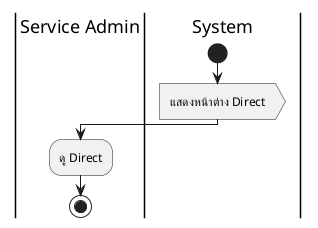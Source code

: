 @startuml
|Service Admin|
|System|
start
:แสดงหน้าต่าง Direct>
|Service Admin|
:ดู Direct;
stop
@enduml